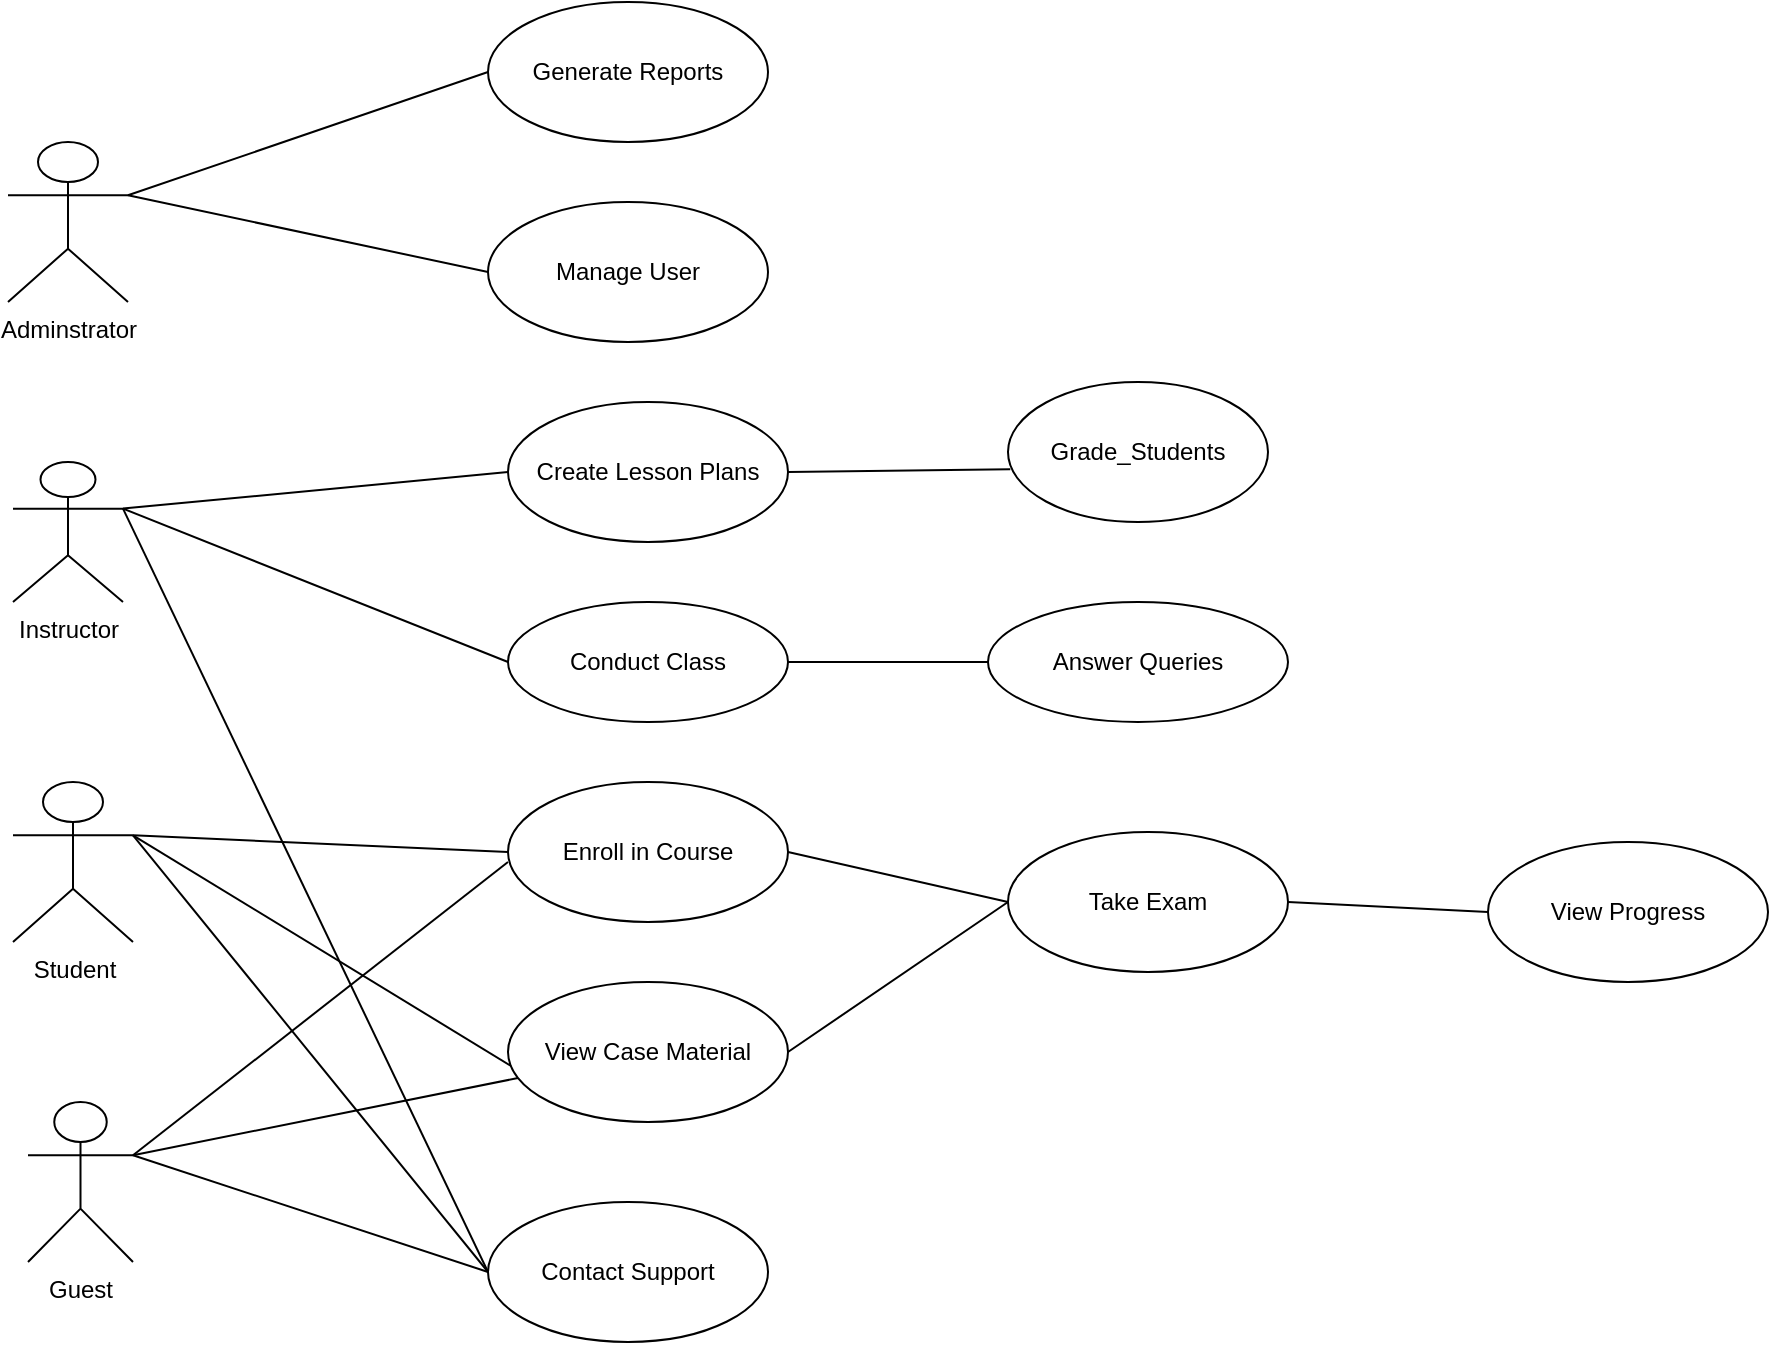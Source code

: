 <mxfile version="24.7.5">
  <diagram name="Page-1" id="SgukDzYEkeoi6o0zfx9z">
    <mxGraphModel dx="1050" dy="522" grid="1" gridSize="10" guides="1" tooltips="1" connect="1" arrows="1" fold="1" page="1" pageScale="1" pageWidth="1100" pageHeight="850" math="0" shadow="0">
      <root>
        <mxCell id="0" />
        <mxCell id="1" parent="0" />
        <mxCell id="ARpNIC_2m0G1T8vwaDpd-1" value="Adminstrator" style="shape=umlActor;verticalLabelPosition=bottom;verticalAlign=top;html=1;outlineConnect=0;" vertex="1" parent="1">
          <mxGeometry x="40" y="80" width="60" height="80" as="geometry" />
        </mxCell>
        <mxCell id="ARpNIC_2m0G1T8vwaDpd-2" value="Generate Reports" style="ellipse;whiteSpace=wrap;html=1;" vertex="1" parent="1">
          <mxGeometry x="280" y="10" width="140" height="70" as="geometry" />
        </mxCell>
        <mxCell id="ARpNIC_2m0G1T8vwaDpd-3" value="Create Lesson Plans" style="ellipse;whiteSpace=wrap;html=1;" vertex="1" parent="1">
          <mxGeometry x="290" y="210" width="140" height="70" as="geometry" />
        </mxCell>
        <mxCell id="ARpNIC_2m0G1T8vwaDpd-4" value="Manage User" style="ellipse;whiteSpace=wrap;html=1;" vertex="1" parent="1">
          <mxGeometry x="280" y="110" width="140" height="70" as="geometry" />
        </mxCell>
        <mxCell id="ARpNIC_2m0G1T8vwaDpd-6" value="" style="endArrow=none;html=1;rounded=0;entryX=0;entryY=0.5;entryDx=0;entryDy=0;exitX=1;exitY=0.333;exitDx=0;exitDy=0;exitPerimeter=0;" edge="1" parent="1" source="ARpNIC_2m0G1T8vwaDpd-1" target="ARpNIC_2m0G1T8vwaDpd-2">
          <mxGeometry relative="1" as="geometry">
            <mxPoint x="100" y="110" as="sourcePoint" />
            <mxPoint x="260" y="110" as="targetPoint" />
          </mxGeometry>
        </mxCell>
        <mxCell id="ARpNIC_2m0G1T8vwaDpd-7" value="" style="endArrow=none;html=1;rounded=0;exitX=1;exitY=0.333;exitDx=0;exitDy=0;exitPerimeter=0;entryX=0;entryY=0.5;entryDx=0;entryDy=0;" edge="1" parent="1" source="ARpNIC_2m0G1T8vwaDpd-1" target="ARpNIC_2m0G1T8vwaDpd-4">
          <mxGeometry relative="1" as="geometry">
            <mxPoint x="300" y="220" as="sourcePoint" />
            <mxPoint x="460" y="220" as="targetPoint" />
          </mxGeometry>
        </mxCell>
        <mxCell id="ARpNIC_2m0G1T8vwaDpd-8" value="Instructor" style="shape=umlActor;verticalLabelPosition=bottom;verticalAlign=top;html=1;" vertex="1" parent="1">
          <mxGeometry x="42.5" y="240" width="55" height="70" as="geometry" />
        </mxCell>
        <mxCell id="ARpNIC_2m0G1T8vwaDpd-11" value="" style="endArrow=none;html=1;rounded=0;exitX=1;exitY=0.333;exitDx=0;exitDy=0;exitPerimeter=0;entryX=0;entryY=0.5;entryDx=0;entryDy=0;" edge="1" parent="1" source="ARpNIC_2m0G1T8vwaDpd-8" target="ARpNIC_2m0G1T8vwaDpd-3">
          <mxGeometry relative="1" as="geometry">
            <mxPoint x="310" y="200" as="sourcePoint" />
            <mxPoint x="470" y="200" as="targetPoint" />
          </mxGeometry>
        </mxCell>
        <mxCell id="ARpNIC_2m0G1T8vwaDpd-12" value="Conduct Class" style="ellipse;whiteSpace=wrap;html=1;align=center;" vertex="1" parent="1">
          <mxGeometry x="290" y="310" width="140" height="60" as="geometry" />
        </mxCell>
        <mxCell id="ARpNIC_2m0G1T8vwaDpd-13" value="" style="endArrow=none;html=1;rounded=0;exitX=1;exitY=0.333;exitDx=0;exitDy=0;exitPerimeter=0;entryX=0;entryY=0.5;entryDx=0;entryDy=0;" edge="1" parent="1" source="ARpNIC_2m0G1T8vwaDpd-8" target="ARpNIC_2m0G1T8vwaDpd-12">
          <mxGeometry relative="1" as="geometry">
            <mxPoint x="310" y="360" as="sourcePoint" />
            <mxPoint x="470" y="360" as="targetPoint" />
          </mxGeometry>
        </mxCell>
        <mxCell id="ARpNIC_2m0G1T8vwaDpd-14" value="Grade_Students" style="ellipse;whiteSpace=wrap;html=1;align=center;" vertex="1" parent="1">
          <mxGeometry x="540" y="200" width="130" height="70" as="geometry" />
        </mxCell>
        <mxCell id="ARpNIC_2m0G1T8vwaDpd-15" value="Answer Queries" style="ellipse;whiteSpace=wrap;html=1;align=center;" vertex="1" parent="1">
          <mxGeometry x="530" y="310" width="150" height="60" as="geometry" />
        </mxCell>
        <mxCell id="ARpNIC_2m0G1T8vwaDpd-16" value="" style="endArrow=none;html=1;rounded=0;exitX=1;exitY=0.5;exitDx=0;exitDy=0;entryX=0.009;entryY=0.623;entryDx=0;entryDy=0;entryPerimeter=0;" edge="1" parent="1" source="ARpNIC_2m0G1T8vwaDpd-3" target="ARpNIC_2m0G1T8vwaDpd-14">
          <mxGeometry relative="1" as="geometry">
            <mxPoint x="700" y="230" as="sourcePoint" />
            <mxPoint x="860" y="230" as="targetPoint" />
          </mxGeometry>
        </mxCell>
        <mxCell id="ARpNIC_2m0G1T8vwaDpd-17" value="" style="endArrow=none;html=1;rounded=0;exitX=1;exitY=0.5;exitDx=0;exitDy=0;entryX=0;entryY=0.5;entryDx=0;entryDy=0;" edge="1" parent="1" source="ARpNIC_2m0G1T8vwaDpd-12" target="ARpNIC_2m0G1T8vwaDpd-15">
          <mxGeometry relative="1" as="geometry">
            <mxPoint x="700" y="230" as="sourcePoint" />
            <mxPoint x="860" y="230" as="targetPoint" />
          </mxGeometry>
        </mxCell>
        <mxCell id="ARpNIC_2m0G1T8vwaDpd-18" value="Student" style="shape=umlActor;verticalLabelPosition=bottom;verticalAlign=top;html=1;" vertex="1" parent="1">
          <mxGeometry x="42.5" y="400" width="60" height="80" as="geometry" />
        </mxCell>
        <mxCell id="ARpNIC_2m0G1T8vwaDpd-19" value="Enroll in Course" style="ellipse;whiteSpace=wrap;html=1;" vertex="1" parent="1">
          <mxGeometry x="290" y="400" width="140" height="70" as="geometry" />
        </mxCell>
        <mxCell id="ARpNIC_2m0G1T8vwaDpd-21" value="Guest" style="shape=umlActor;verticalLabelPosition=bottom;verticalAlign=top;html=1;" vertex="1" parent="1">
          <mxGeometry x="50" y="560" width="52.5" height="80" as="geometry" />
        </mxCell>
        <mxCell id="ARpNIC_2m0G1T8vwaDpd-22" value="View Case Material" style="ellipse;whiteSpace=wrap;html=1;" vertex="1" parent="1">
          <mxGeometry x="290" y="500" width="140" height="70" as="geometry" />
        </mxCell>
        <mxCell id="ARpNIC_2m0G1T8vwaDpd-23" value="" style="endArrow=none;html=1;rounded=0;exitX=1;exitY=0.333;exitDx=0;exitDy=0;exitPerimeter=0;entryX=0;entryY=0.5;entryDx=0;entryDy=0;" edge="1" parent="1" source="ARpNIC_2m0G1T8vwaDpd-18" target="ARpNIC_2m0G1T8vwaDpd-19">
          <mxGeometry relative="1" as="geometry">
            <mxPoint x="340" y="520" as="sourcePoint" />
            <mxPoint x="500" y="520" as="targetPoint" />
          </mxGeometry>
        </mxCell>
        <mxCell id="ARpNIC_2m0G1T8vwaDpd-24" value="" style="endArrow=none;html=1;rounded=0;exitX=1;exitY=0.333;exitDx=0;exitDy=0;exitPerimeter=0;entryX=0.011;entryY=0.6;entryDx=0;entryDy=0;entryPerimeter=0;" edge="1" parent="1" source="ARpNIC_2m0G1T8vwaDpd-18" target="ARpNIC_2m0G1T8vwaDpd-22">
          <mxGeometry relative="1" as="geometry">
            <mxPoint x="340" y="520" as="sourcePoint" />
            <mxPoint x="500" y="520" as="targetPoint" />
          </mxGeometry>
        </mxCell>
        <mxCell id="ARpNIC_2m0G1T8vwaDpd-25" value="Take Exam" style="ellipse;whiteSpace=wrap;html=1;" vertex="1" parent="1">
          <mxGeometry x="540" y="425" width="140" height="70" as="geometry" />
        </mxCell>
        <mxCell id="ARpNIC_2m0G1T8vwaDpd-26" value="View Progress" style="ellipse;whiteSpace=wrap;html=1;" vertex="1" parent="1">
          <mxGeometry x="780" y="430" width="140" height="70" as="geometry" />
        </mxCell>
        <mxCell id="ARpNIC_2m0G1T8vwaDpd-27" value="" style="endArrow=none;html=1;rounded=0;exitX=1;exitY=0.5;exitDx=0;exitDy=0;entryX=0;entryY=0.5;entryDx=0;entryDy=0;" edge="1" parent="1" source="ARpNIC_2m0G1T8vwaDpd-22" target="ARpNIC_2m0G1T8vwaDpd-25">
          <mxGeometry relative="1" as="geometry">
            <mxPoint x="610" y="510" as="sourcePoint" />
            <mxPoint x="770" y="510" as="targetPoint" />
          </mxGeometry>
        </mxCell>
        <mxCell id="ARpNIC_2m0G1T8vwaDpd-28" value="" style="endArrow=none;html=1;rounded=0;exitX=1;exitY=0.5;exitDx=0;exitDy=0;entryX=0;entryY=0.5;entryDx=0;entryDy=0;" edge="1" parent="1" source="ARpNIC_2m0G1T8vwaDpd-19" target="ARpNIC_2m0G1T8vwaDpd-25">
          <mxGeometry relative="1" as="geometry">
            <mxPoint x="610" y="510" as="sourcePoint" />
            <mxPoint x="770" y="510" as="targetPoint" />
          </mxGeometry>
        </mxCell>
        <mxCell id="ARpNIC_2m0G1T8vwaDpd-30" value="" style="endArrow=none;html=1;rounded=0;exitX=1;exitY=0.5;exitDx=0;exitDy=0;entryX=0;entryY=0.5;entryDx=0;entryDy=0;" edge="1" parent="1" source="ARpNIC_2m0G1T8vwaDpd-25" target="ARpNIC_2m0G1T8vwaDpd-26">
          <mxGeometry relative="1" as="geometry">
            <mxPoint x="610" y="510" as="sourcePoint" />
            <mxPoint x="770" y="510" as="targetPoint" />
          </mxGeometry>
        </mxCell>
        <mxCell id="ARpNIC_2m0G1T8vwaDpd-31" value="" style="endArrow=none;html=1;rounded=0;exitX=1;exitY=0.333;exitDx=0;exitDy=0;exitPerimeter=0;" edge="1" parent="1" source="ARpNIC_2m0G1T8vwaDpd-21">
          <mxGeometry relative="1" as="geometry">
            <mxPoint x="370" y="450" as="sourcePoint" />
            <mxPoint x="290" y="440" as="targetPoint" />
          </mxGeometry>
        </mxCell>
        <mxCell id="ARpNIC_2m0G1T8vwaDpd-32" value="" style="endArrow=none;html=1;rounded=0;exitX=1;exitY=0.333;exitDx=0;exitDy=0;exitPerimeter=0;" edge="1" parent="1" source="ARpNIC_2m0G1T8vwaDpd-21" target="ARpNIC_2m0G1T8vwaDpd-22">
          <mxGeometry relative="1" as="geometry">
            <mxPoint x="370" y="640" as="sourcePoint" />
            <mxPoint x="530" y="640" as="targetPoint" />
          </mxGeometry>
        </mxCell>
        <mxCell id="ARpNIC_2m0G1T8vwaDpd-33" value="Contact Support" style="ellipse;whiteSpace=wrap;html=1;" vertex="1" parent="1">
          <mxGeometry x="280" y="610" width="140" height="70" as="geometry" />
        </mxCell>
        <mxCell id="ARpNIC_2m0G1T8vwaDpd-34" value="" style="endArrow=none;html=1;rounded=0;exitX=1;exitY=0.333;exitDx=0;exitDy=0;exitPerimeter=0;entryX=0;entryY=0.5;entryDx=0;entryDy=0;" edge="1" parent="1" source="ARpNIC_2m0G1T8vwaDpd-21" target="ARpNIC_2m0G1T8vwaDpd-33">
          <mxGeometry relative="1" as="geometry">
            <mxPoint x="430" y="610" as="sourcePoint" />
            <mxPoint x="590" y="610" as="targetPoint" />
          </mxGeometry>
        </mxCell>
        <mxCell id="ARpNIC_2m0G1T8vwaDpd-35" value="" style="endArrow=none;html=1;rounded=0;exitX=1;exitY=0.333;exitDx=0;exitDy=0;exitPerimeter=0;entryX=0;entryY=0.5;entryDx=0;entryDy=0;" edge="1" parent="1" source="ARpNIC_2m0G1T8vwaDpd-18" target="ARpNIC_2m0G1T8vwaDpd-33">
          <mxGeometry relative="1" as="geometry">
            <mxPoint x="430" y="610" as="sourcePoint" />
            <mxPoint x="590" y="610" as="targetPoint" />
          </mxGeometry>
        </mxCell>
        <mxCell id="ARpNIC_2m0G1T8vwaDpd-36" value="" style="endArrow=none;html=1;rounded=0;exitX=1;exitY=0.333;exitDx=0;exitDy=0;exitPerimeter=0;" edge="1" parent="1" source="ARpNIC_2m0G1T8vwaDpd-8">
          <mxGeometry relative="1" as="geometry">
            <mxPoint x="430" y="400" as="sourcePoint" />
            <mxPoint x="280" y="645" as="targetPoint" />
          </mxGeometry>
        </mxCell>
      </root>
    </mxGraphModel>
  </diagram>
</mxfile>
